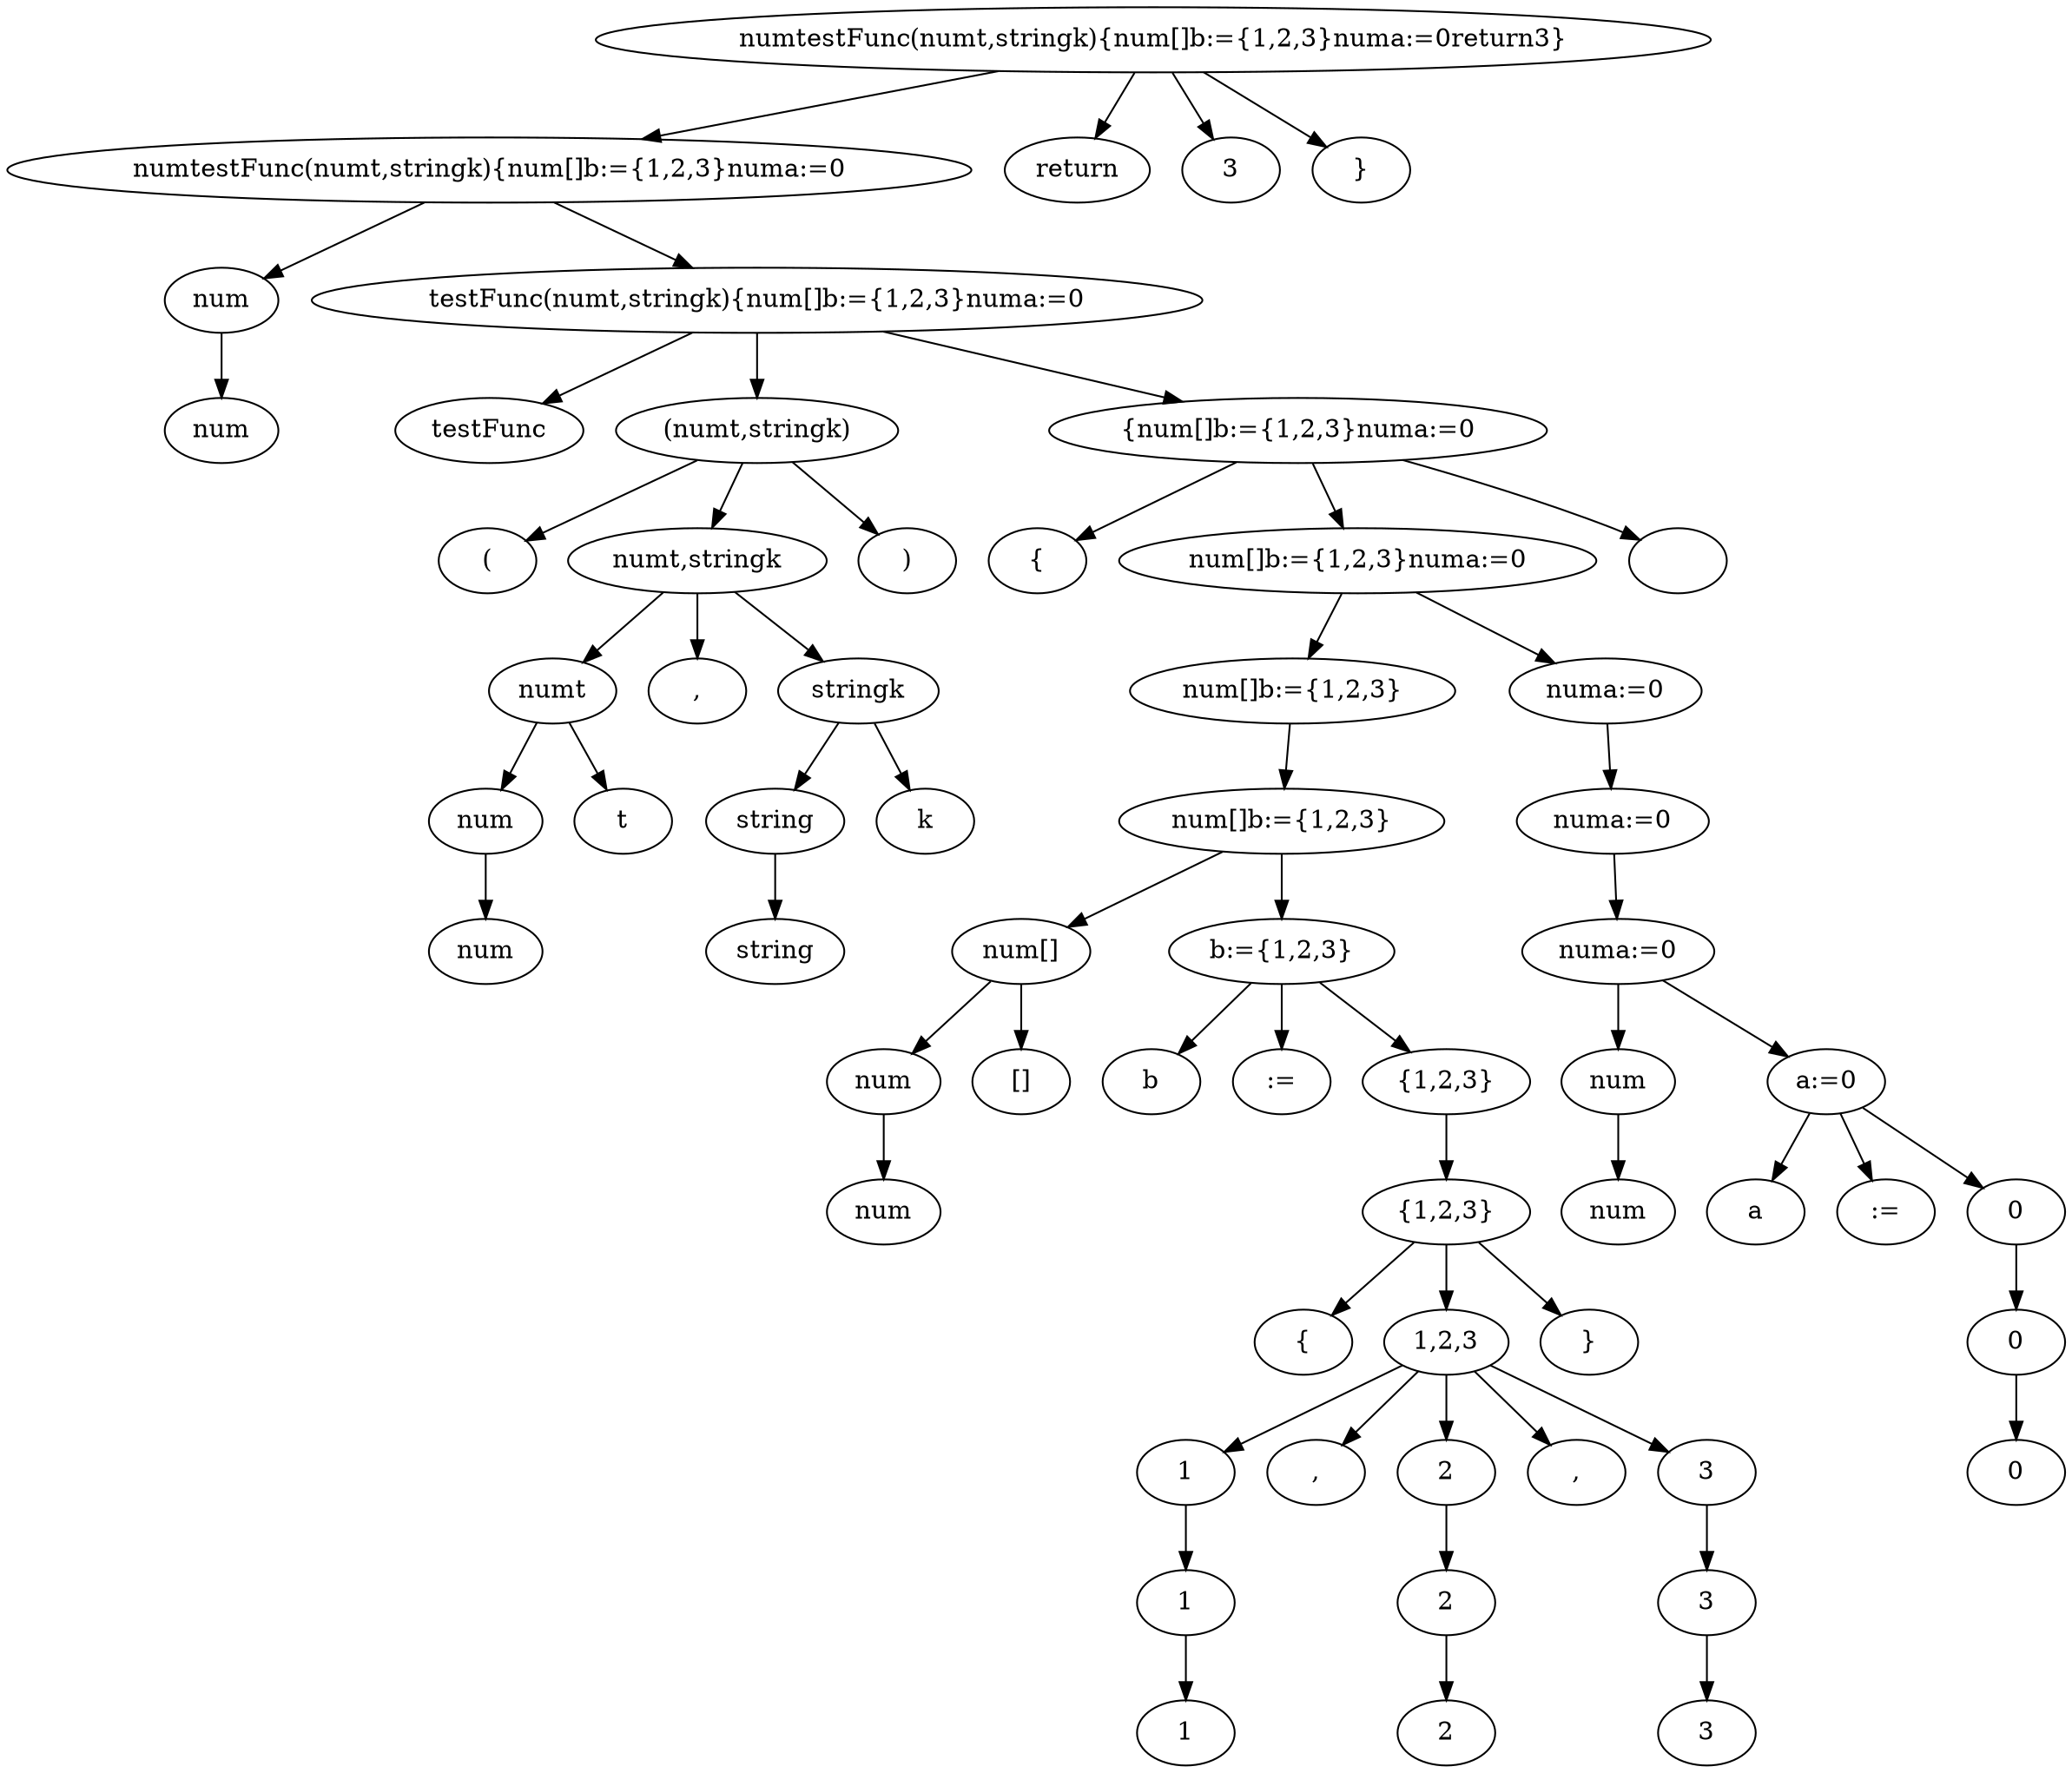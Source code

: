 digraph G {
n0 [label="numtestFunc(numt,stringk){num[]b:={1,2,3}numa:=0return3}"];
n1 [label="numtestFunc(numt,stringk){num[]b:={1,2,3}numa:=0"];
n0 -> n1;
n2 [label="num"];
n1 -> n2;
n3 [label="num"];
n2 -> n3;
n4 [label="testFunc(numt,stringk){num[]b:={1,2,3}numa:=0"];
n1 -> n4;
n5 [label="testFunc"];
n4 -> n5;
n6 [label="(numt,stringk)"];
n4 -> n6;
n7 [label="("];
n6 -> n7;
n8 [label="numt,stringk"];
n6 -> n8;
n9 [label="numt"];
n8 -> n9;
n10 [label="num"];
n9 -> n10;
n11 [label="num"];
n10 -> n11;
n12 [label="t"];
n9 -> n12;
n13 [label=","];
n8 -> n13;
n14 [label="stringk"];
n8 -> n14;
n15 [label="string"];
n14 -> n15;
n16 [label="string"];
n15 -> n16;
n17 [label="k"];
n14 -> n17;
n18 [label=")"];
n6 -> n18;
n19 [label="{num[]b:={1,2,3}numa:=0"];
n4 -> n19;
n20 [label="{"];
n19 -> n20;
n21 [label="num[]b:={1,2,3}numa:=0"];
n19 -> n21;
n22 [label="num[]b:={1,2,3}"];
n21 -> n22;
n23 [label="num[]b:={1,2,3}"];
n22 -> n23;
n24 [label="num[]"];
n23 -> n24;
n25 [label="num"];
n24 -> n25;
n26 [label="num"];
n25 -> n26;
n27 [label="[]"];
n24 -> n27;
n28 [label="b:={1,2,3}"];
n23 -> n28;
n29 [label="b"];
n28 -> n29;
n30 [label=":="];
n28 -> n30;
n31 [label="{1,2,3}"];
n28 -> n31;
n32 [label="{1,2,3}"];
n31 -> n32;
n33 [label="{"];
n32 -> n33;
n34 [label="1,2,3"];
n32 -> n34;
n35 [label="1"];
n34 -> n35;
n36 [label="1"];
n35 -> n36;
n37 [label="1"];
n36 -> n37;
n38 [label=","];
n34 -> n38;
n39 [label="2"];
n34 -> n39;
n40 [label="2"];
n39 -> n40;
n41 [label="2"];
n40 -> n41;
n42 [label=","];
n34 -> n42;
n43 [label="3"];
n34 -> n43;
n44 [label="3"];
n43 -> n44;
n45 [label="3"];
n44 -> n45;
n46 [label="}"];
n32 -> n46;
n47 [label="numa:=0"];
n21 -> n47;
n48 [label="numa:=0"];
n47 -> n48;
n49 [label="numa:=0"];
n48 -> n49;
n50 [label="num"];
n49 -> n50;
n51 [label="num"];
n50 -> n51;
n52 [label="a:=0"];
n49 -> n52;
n53 [label="a"];
n52 -> n53;
n54 [label=":="];
n52 -> n54;
n55 [label="0"];
n52 -> n55;
n56 [label="0"];
n55 -> n56;
n57 [label="0"];
n56 -> n57;
n58 [label=""];
n19 -> n58;
n59 [label="return"];
n0 -> n59;
n60 [label="3"];
n0 -> n60;
n61 [label="}"];
n0 -> n61;
}
